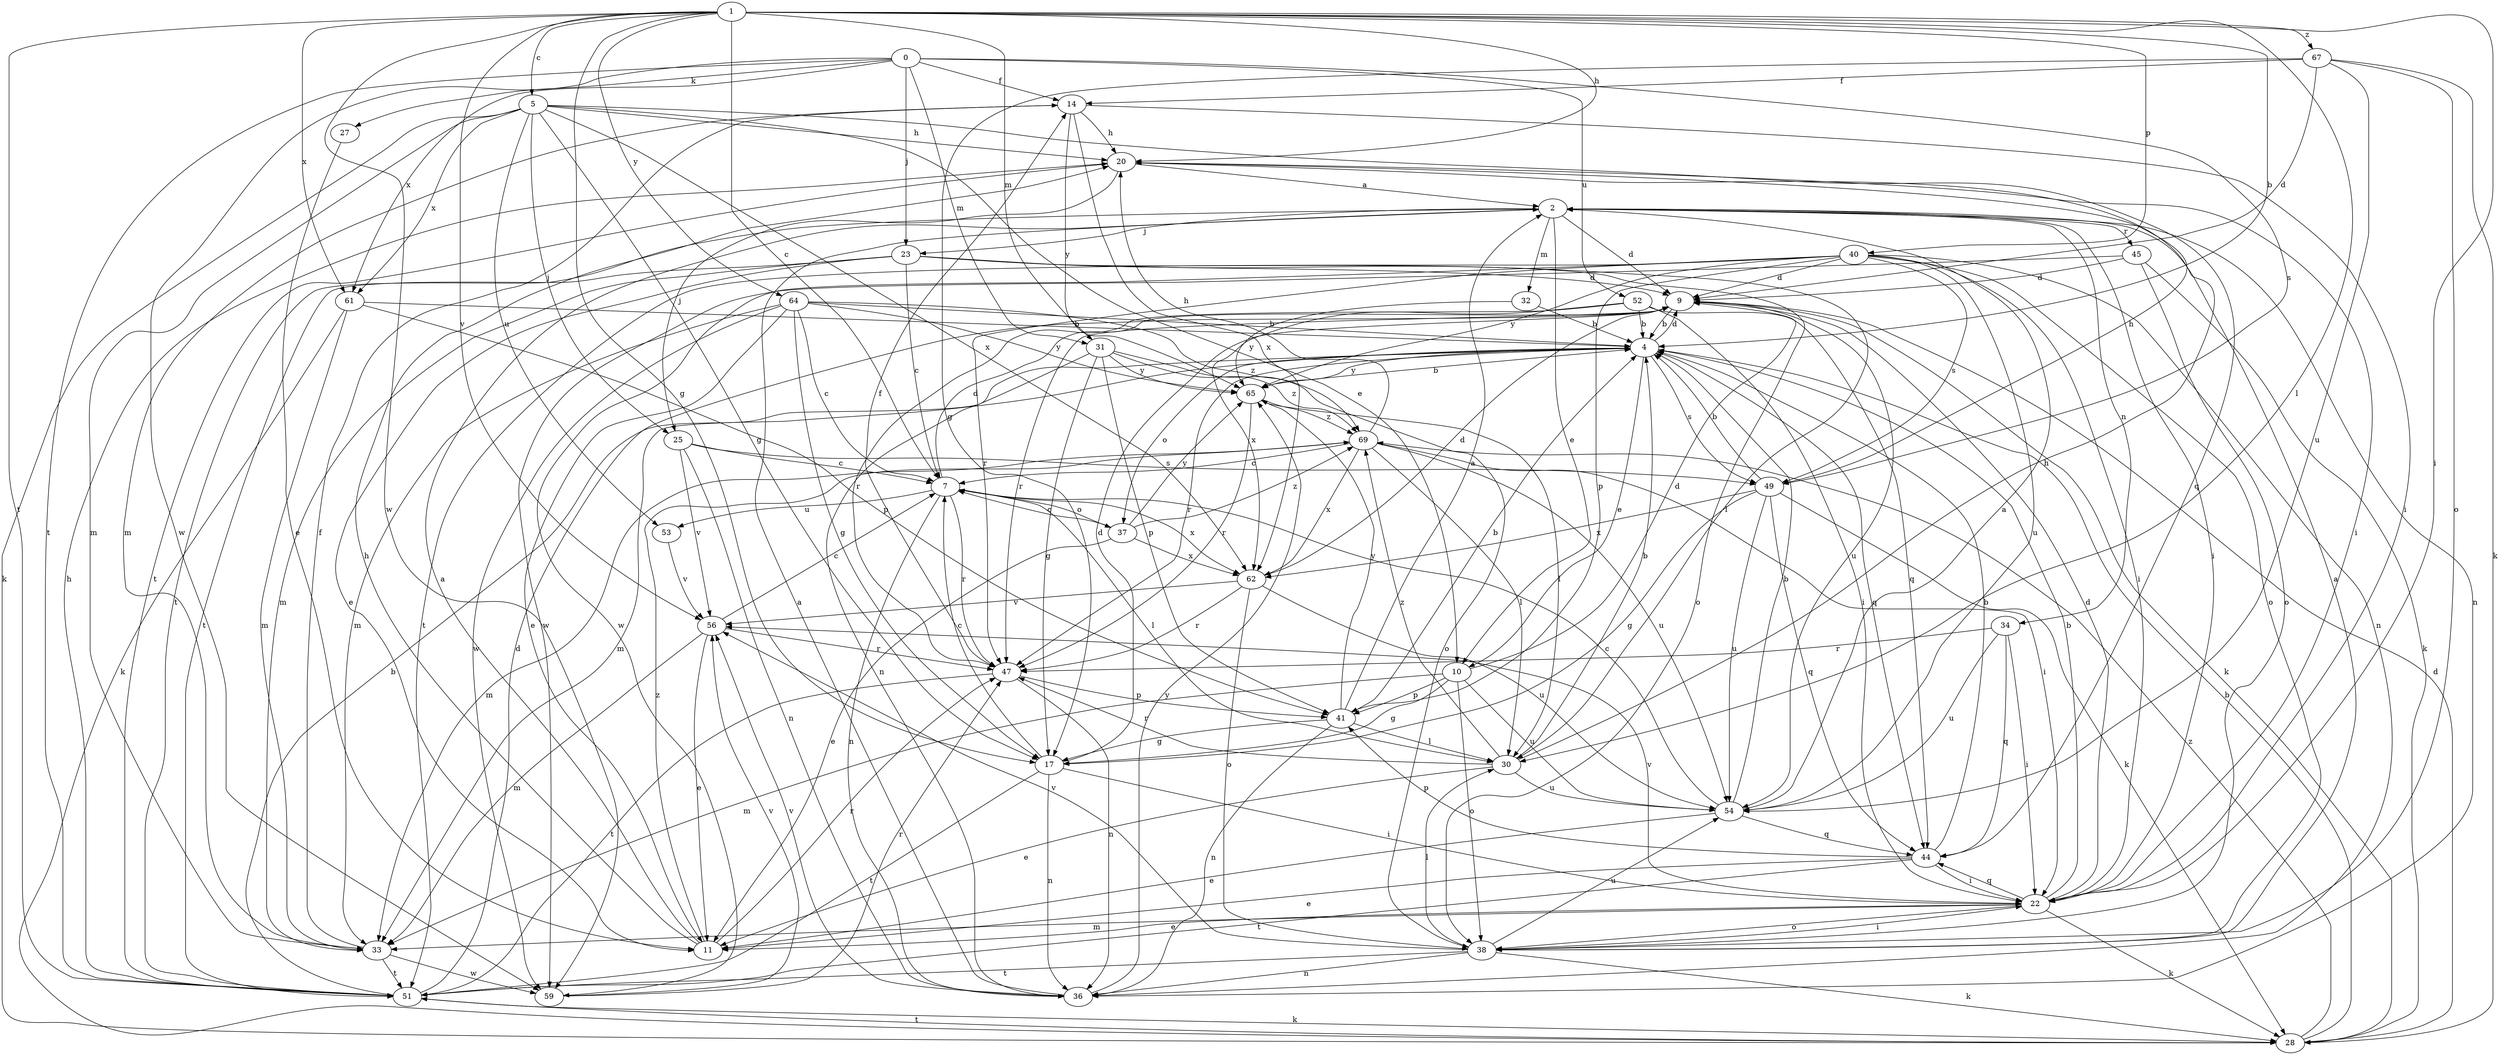 strict digraph  {
0;
1;
2;
4;
5;
7;
9;
10;
11;
14;
17;
20;
22;
23;
25;
27;
28;
30;
31;
32;
33;
34;
36;
37;
38;
40;
41;
44;
45;
47;
49;
51;
52;
53;
54;
56;
59;
61;
62;
64;
65;
67;
69;
0 -> 14  [label=f];
0 -> 23  [label=j];
0 -> 27  [label=k];
0 -> 31  [label=m];
0 -> 49  [label=s];
0 -> 51  [label=t];
0 -> 52  [label=u];
0 -> 59  [label=w];
0 -> 61  [label=x];
1 -> 4  [label=b];
1 -> 5  [label=c];
1 -> 7  [label=c];
1 -> 17  [label=g];
1 -> 20  [label=h];
1 -> 22  [label=i];
1 -> 30  [label=l];
1 -> 31  [label=m];
1 -> 40  [label=p];
1 -> 51  [label=t];
1 -> 56  [label=v];
1 -> 59  [label=w];
1 -> 61  [label=x];
1 -> 64  [label=y];
1 -> 67  [label=z];
2 -> 9  [label=d];
2 -> 10  [label=e];
2 -> 22  [label=i];
2 -> 23  [label=j];
2 -> 32  [label=m];
2 -> 34  [label=n];
2 -> 36  [label=n];
2 -> 45  [label=r];
2 -> 51  [label=t];
4 -> 9  [label=d];
4 -> 10  [label=e];
4 -> 33  [label=m];
4 -> 37  [label=o];
4 -> 44  [label=q];
4 -> 47  [label=r];
4 -> 49  [label=s];
4 -> 65  [label=y];
5 -> 10  [label=e];
5 -> 17  [label=g];
5 -> 20  [label=h];
5 -> 25  [label=j];
5 -> 28  [label=k];
5 -> 33  [label=m];
5 -> 44  [label=q];
5 -> 53  [label=u];
5 -> 61  [label=x];
5 -> 62  [label=x];
7 -> 9  [label=d];
7 -> 30  [label=l];
7 -> 36  [label=n];
7 -> 37  [label=o];
7 -> 47  [label=r];
7 -> 53  [label=u];
7 -> 62  [label=x];
9 -> 4  [label=b];
9 -> 28  [label=k];
9 -> 47  [label=r];
9 -> 54  [label=u];
10 -> 9  [label=d];
10 -> 17  [label=g];
10 -> 33  [label=m];
10 -> 38  [label=o];
10 -> 41  [label=p];
10 -> 54  [label=u];
11 -> 2  [label=a];
11 -> 20  [label=h];
11 -> 47  [label=r];
11 -> 69  [label=z];
14 -> 20  [label=h];
14 -> 22  [label=i];
14 -> 33  [label=m];
14 -> 62  [label=x];
14 -> 65  [label=y];
17 -> 7  [label=c];
17 -> 9  [label=d];
17 -> 22  [label=i];
17 -> 36  [label=n];
17 -> 51  [label=t];
20 -> 2  [label=a];
20 -> 22  [label=i];
20 -> 25  [label=j];
20 -> 51  [label=t];
22 -> 4  [label=b];
22 -> 9  [label=d];
22 -> 11  [label=e];
22 -> 28  [label=k];
22 -> 33  [label=m];
22 -> 38  [label=o];
22 -> 44  [label=q];
22 -> 56  [label=v];
23 -> 7  [label=c];
23 -> 9  [label=d];
23 -> 11  [label=e];
23 -> 30  [label=l];
23 -> 33  [label=m];
23 -> 38  [label=o];
23 -> 51  [label=t];
25 -> 7  [label=c];
25 -> 36  [label=n];
25 -> 49  [label=s];
25 -> 56  [label=v];
27 -> 11  [label=e];
28 -> 4  [label=b];
28 -> 9  [label=d];
28 -> 51  [label=t];
28 -> 69  [label=z];
30 -> 4  [label=b];
30 -> 11  [label=e];
30 -> 20  [label=h];
30 -> 47  [label=r];
30 -> 54  [label=u];
30 -> 69  [label=z];
31 -> 17  [label=g];
31 -> 36  [label=n];
31 -> 38  [label=o];
31 -> 41  [label=p];
31 -> 65  [label=y];
31 -> 69  [label=z];
32 -> 4  [label=b];
32 -> 65  [label=y];
33 -> 14  [label=f];
33 -> 51  [label=t];
33 -> 59  [label=w];
34 -> 22  [label=i];
34 -> 44  [label=q];
34 -> 47  [label=r];
34 -> 54  [label=u];
36 -> 2  [label=a];
36 -> 56  [label=v];
36 -> 65  [label=y];
37 -> 7  [label=c];
37 -> 11  [label=e];
37 -> 62  [label=x];
37 -> 65  [label=y];
37 -> 69  [label=z];
38 -> 2  [label=a];
38 -> 22  [label=i];
38 -> 28  [label=k];
38 -> 30  [label=l];
38 -> 36  [label=n];
38 -> 51  [label=t];
38 -> 54  [label=u];
38 -> 56  [label=v];
40 -> 9  [label=d];
40 -> 22  [label=i];
40 -> 36  [label=n];
40 -> 38  [label=o];
40 -> 41  [label=p];
40 -> 47  [label=r];
40 -> 49  [label=s];
40 -> 51  [label=t];
40 -> 54  [label=u];
40 -> 59  [label=w];
40 -> 65  [label=y];
41 -> 2  [label=a];
41 -> 4  [label=b];
41 -> 17  [label=g];
41 -> 30  [label=l];
41 -> 36  [label=n];
41 -> 65  [label=y];
44 -> 4  [label=b];
44 -> 11  [label=e];
44 -> 22  [label=i];
44 -> 41  [label=p];
44 -> 51  [label=t];
45 -> 9  [label=d];
45 -> 28  [label=k];
45 -> 38  [label=o];
45 -> 59  [label=w];
47 -> 14  [label=f];
47 -> 36  [label=n];
47 -> 41  [label=p];
47 -> 51  [label=t];
49 -> 4  [label=b];
49 -> 17  [label=g];
49 -> 20  [label=h];
49 -> 28  [label=k];
49 -> 44  [label=q];
49 -> 54  [label=u];
49 -> 62  [label=x];
51 -> 4  [label=b];
51 -> 9  [label=d];
51 -> 20  [label=h];
51 -> 28  [label=k];
52 -> 4  [label=b];
52 -> 22  [label=i];
52 -> 44  [label=q];
52 -> 47  [label=r];
52 -> 62  [label=x];
53 -> 56  [label=v];
54 -> 2  [label=a];
54 -> 4  [label=b];
54 -> 7  [label=c];
54 -> 11  [label=e];
54 -> 44  [label=q];
56 -> 7  [label=c];
56 -> 11  [label=e];
56 -> 33  [label=m];
56 -> 47  [label=r];
59 -> 47  [label=r];
59 -> 56  [label=v];
61 -> 4  [label=b];
61 -> 28  [label=k];
61 -> 33  [label=m];
61 -> 41  [label=p];
62 -> 9  [label=d];
62 -> 38  [label=o];
62 -> 47  [label=r];
62 -> 54  [label=u];
62 -> 56  [label=v];
64 -> 4  [label=b];
64 -> 7  [label=c];
64 -> 11  [label=e];
64 -> 17  [label=g];
64 -> 33  [label=m];
64 -> 59  [label=w];
64 -> 65  [label=y];
64 -> 69  [label=z];
65 -> 4  [label=b];
65 -> 30  [label=l];
65 -> 47  [label=r];
65 -> 69  [label=z];
67 -> 9  [label=d];
67 -> 14  [label=f];
67 -> 17  [label=g];
67 -> 28  [label=k];
67 -> 38  [label=o];
67 -> 54  [label=u];
69 -> 7  [label=c];
69 -> 20  [label=h];
69 -> 22  [label=i];
69 -> 30  [label=l];
69 -> 33  [label=m];
69 -> 54  [label=u];
69 -> 62  [label=x];
}
